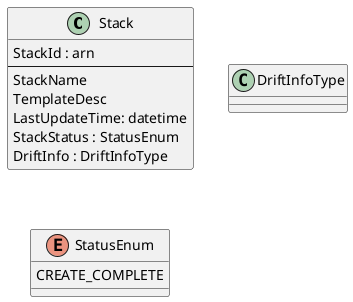 @startuml

class Stack {
    StackId : arn
    --
    StackName
    TemplateDesc
    LastUpdateTime: datetime
    StackStatus : StatusEnum
    DriftInfo : DriftInfoType
}

class DriftInfoType {

}

enum StatusEnum {
    CREATE_COMPLETE
}

@enduml


